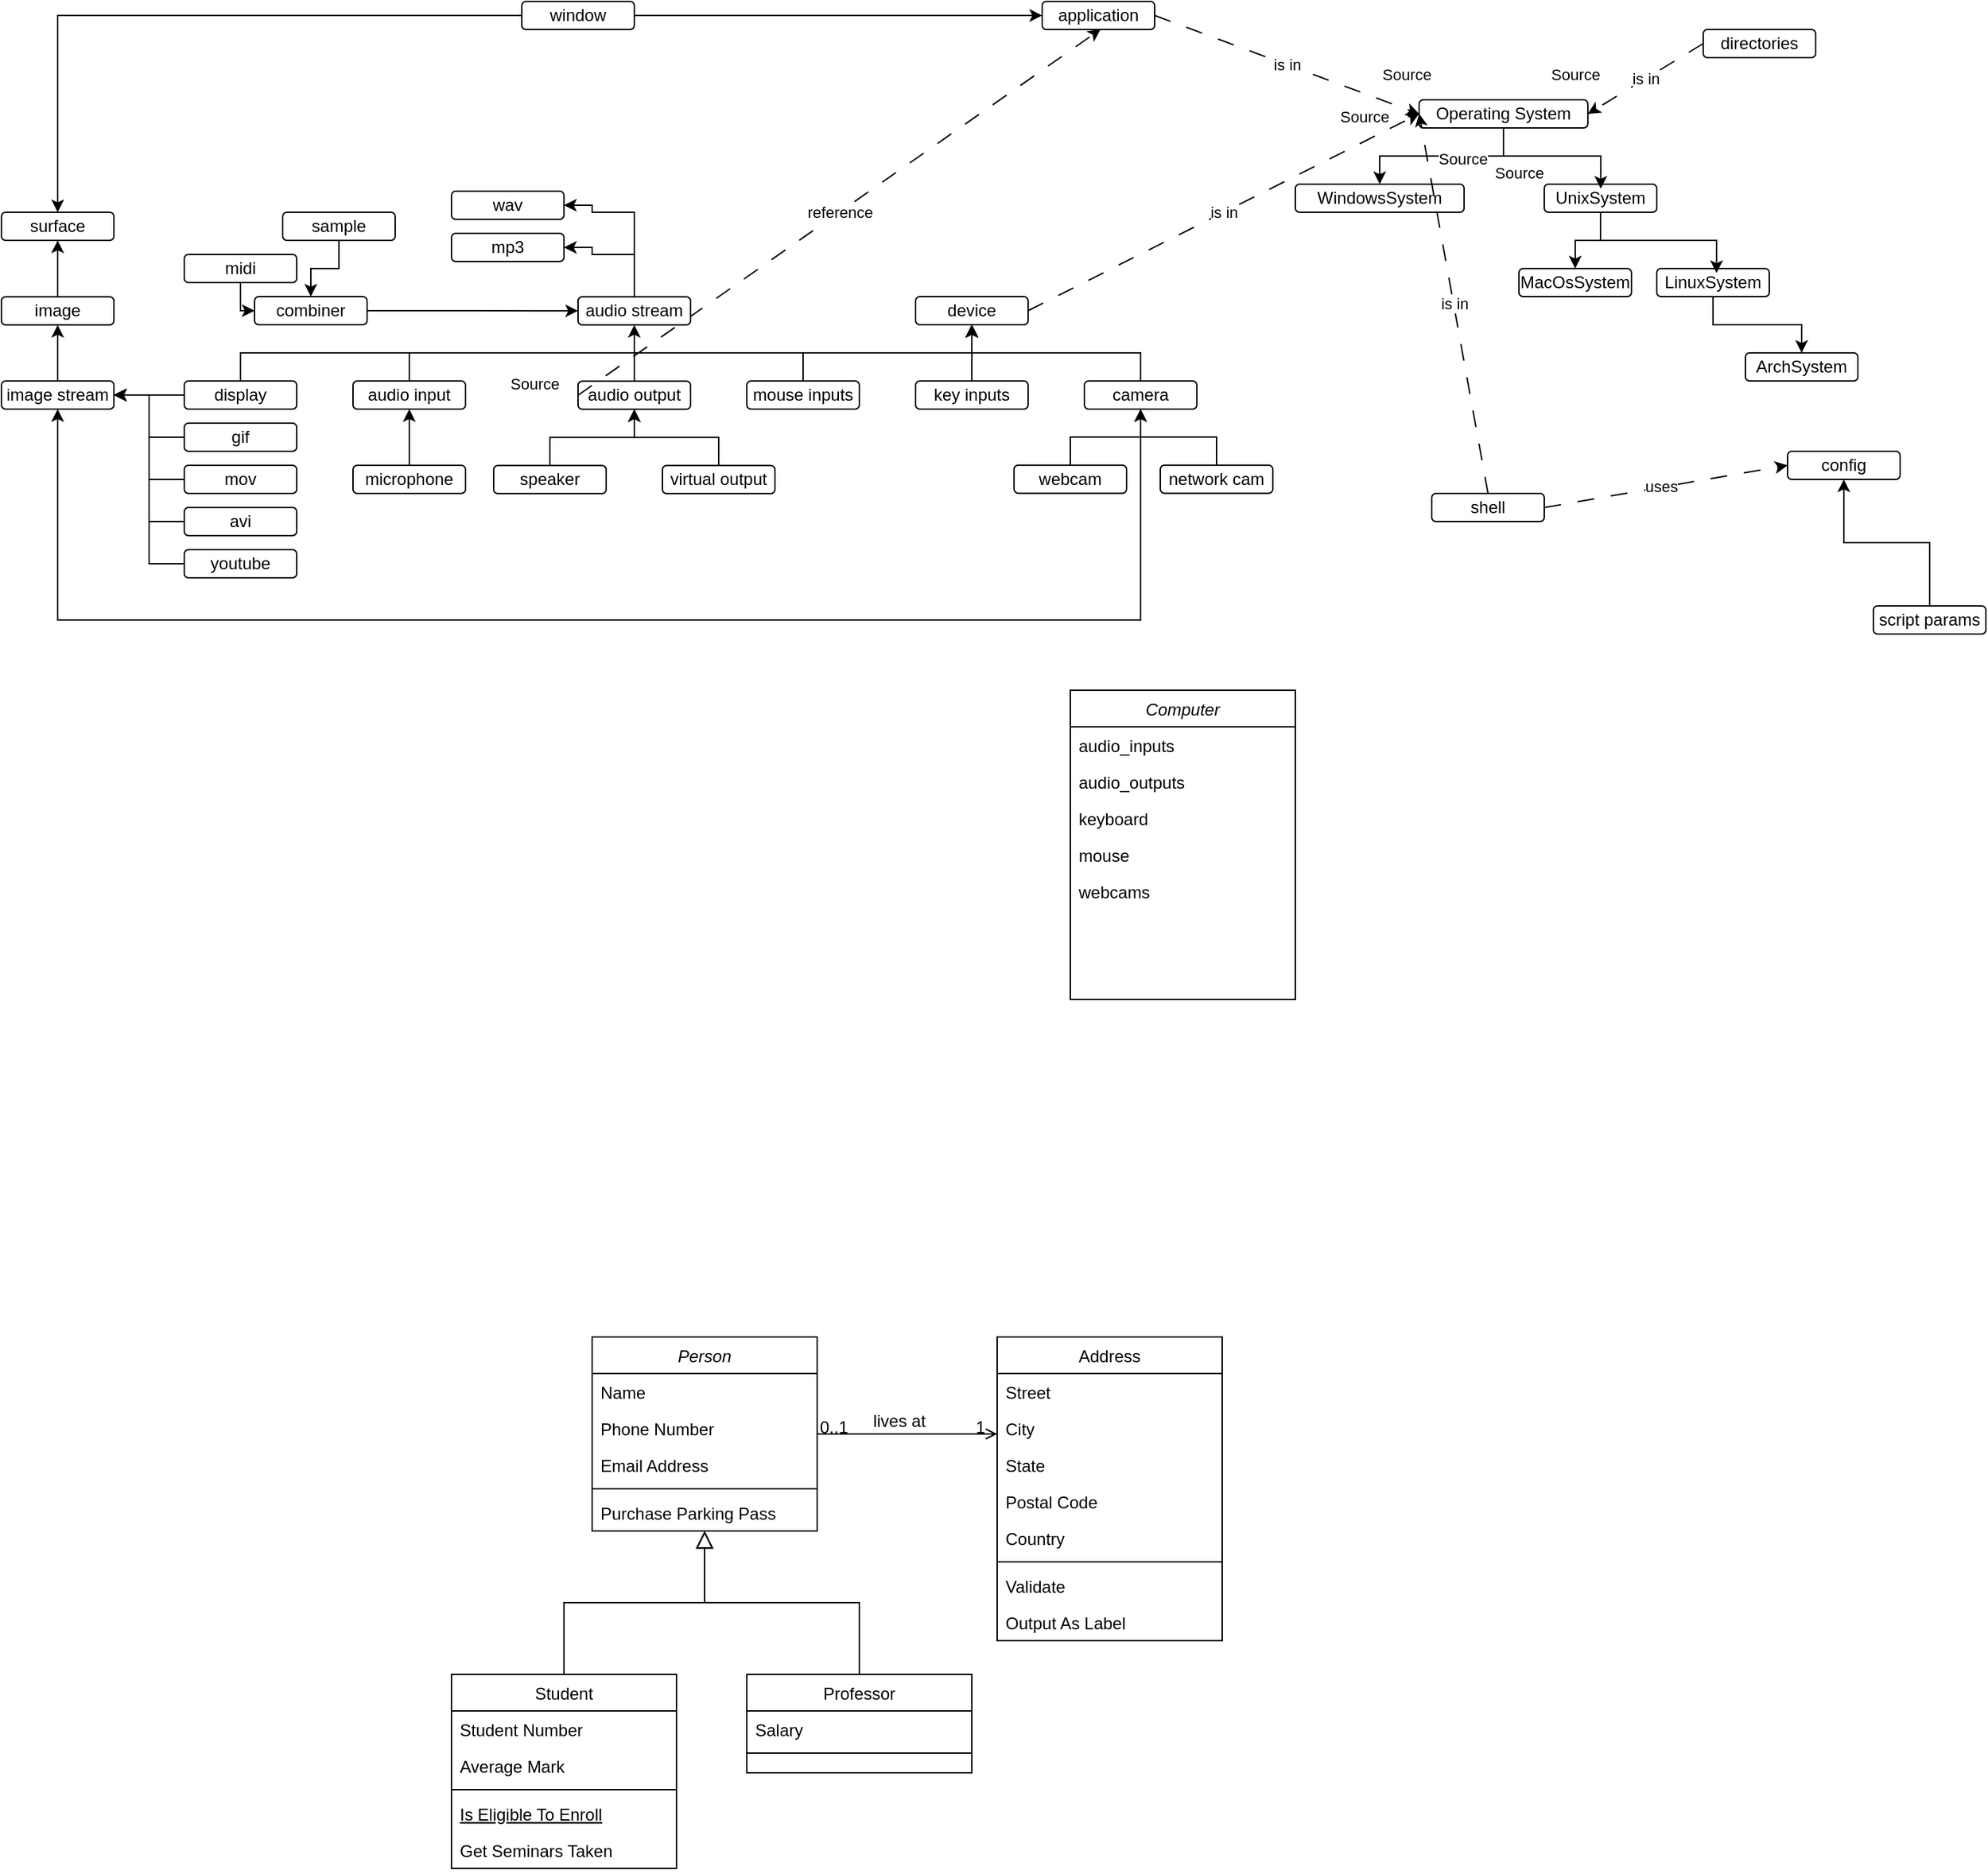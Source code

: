 <mxfile version="24.7.5">
  <diagram id="C5RBs43oDa-KdzZeNtuy" name="Page-1">
    <mxGraphModel dx="2257" dy="858" grid="1" gridSize="10" guides="1" tooltips="1" connect="1" arrows="1" fold="1" page="1" pageScale="1" pageWidth="827" pageHeight="1169" math="0" shadow="0">
      <root>
        <mxCell id="WIyWlLk6GJQsqaUBKTNV-0" />
        <mxCell id="WIyWlLk6GJQsqaUBKTNV-1" parent="WIyWlLk6GJQsqaUBKTNV-0" />
        <mxCell id="zkfFHV4jXpPFQw0GAbJ--0" value="Person" style="swimlane;fontStyle=2;align=center;verticalAlign=top;childLayout=stackLayout;horizontal=1;startSize=26;horizontalStack=0;resizeParent=1;resizeLast=0;collapsible=1;marginBottom=0;rounded=0;shadow=0;strokeWidth=1;" parent="WIyWlLk6GJQsqaUBKTNV-1" vertex="1">
          <mxGeometry x="250" y="980" width="160" height="138" as="geometry">
            <mxRectangle x="230" y="140" width="160" height="26" as="alternateBounds" />
          </mxGeometry>
        </mxCell>
        <mxCell id="zkfFHV4jXpPFQw0GAbJ--1" value="Name" style="text;align=left;verticalAlign=top;spacingLeft=4;spacingRight=4;overflow=hidden;rotatable=0;points=[[0,0.5],[1,0.5]];portConstraint=eastwest;" parent="zkfFHV4jXpPFQw0GAbJ--0" vertex="1">
          <mxGeometry y="26" width="160" height="26" as="geometry" />
        </mxCell>
        <mxCell id="zkfFHV4jXpPFQw0GAbJ--2" value="Phone Number" style="text;align=left;verticalAlign=top;spacingLeft=4;spacingRight=4;overflow=hidden;rotatable=0;points=[[0,0.5],[1,0.5]];portConstraint=eastwest;rounded=0;shadow=0;html=0;" parent="zkfFHV4jXpPFQw0GAbJ--0" vertex="1">
          <mxGeometry y="52" width="160" height="26" as="geometry" />
        </mxCell>
        <mxCell id="zkfFHV4jXpPFQw0GAbJ--3" value="Email Address" style="text;align=left;verticalAlign=top;spacingLeft=4;spacingRight=4;overflow=hidden;rotatable=0;points=[[0,0.5],[1,0.5]];portConstraint=eastwest;rounded=0;shadow=0;html=0;" parent="zkfFHV4jXpPFQw0GAbJ--0" vertex="1">
          <mxGeometry y="78" width="160" height="26" as="geometry" />
        </mxCell>
        <mxCell id="zkfFHV4jXpPFQw0GAbJ--4" value="" style="line;html=1;strokeWidth=1;align=left;verticalAlign=middle;spacingTop=-1;spacingLeft=3;spacingRight=3;rotatable=0;labelPosition=right;points=[];portConstraint=eastwest;" parent="zkfFHV4jXpPFQw0GAbJ--0" vertex="1">
          <mxGeometry y="104" width="160" height="8" as="geometry" />
        </mxCell>
        <mxCell id="zkfFHV4jXpPFQw0GAbJ--5" value="Purchase Parking Pass" style="text;align=left;verticalAlign=top;spacingLeft=4;spacingRight=4;overflow=hidden;rotatable=0;points=[[0,0.5],[1,0.5]];portConstraint=eastwest;" parent="zkfFHV4jXpPFQw0GAbJ--0" vertex="1">
          <mxGeometry y="112" width="160" height="26" as="geometry" />
        </mxCell>
        <mxCell id="zkfFHV4jXpPFQw0GAbJ--6" value="Student" style="swimlane;fontStyle=0;align=center;verticalAlign=top;childLayout=stackLayout;horizontal=1;startSize=26;horizontalStack=0;resizeParent=1;resizeLast=0;collapsible=1;marginBottom=0;rounded=0;shadow=0;strokeWidth=1;" parent="WIyWlLk6GJQsqaUBKTNV-1" vertex="1">
          <mxGeometry x="150" y="1220" width="160" height="138" as="geometry">
            <mxRectangle x="130" y="380" width="160" height="26" as="alternateBounds" />
          </mxGeometry>
        </mxCell>
        <mxCell id="zkfFHV4jXpPFQw0GAbJ--7" value="Student Number" style="text;align=left;verticalAlign=top;spacingLeft=4;spacingRight=4;overflow=hidden;rotatable=0;points=[[0,0.5],[1,0.5]];portConstraint=eastwest;" parent="zkfFHV4jXpPFQw0GAbJ--6" vertex="1">
          <mxGeometry y="26" width="160" height="26" as="geometry" />
        </mxCell>
        <mxCell id="zkfFHV4jXpPFQw0GAbJ--8" value="Average Mark" style="text;align=left;verticalAlign=top;spacingLeft=4;spacingRight=4;overflow=hidden;rotatable=0;points=[[0,0.5],[1,0.5]];portConstraint=eastwest;rounded=0;shadow=0;html=0;" parent="zkfFHV4jXpPFQw0GAbJ--6" vertex="1">
          <mxGeometry y="52" width="160" height="26" as="geometry" />
        </mxCell>
        <mxCell id="zkfFHV4jXpPFQw0GAbJ--9" value="" style="line;html=1;strokeWidth=1;align=left;verticalAlign=middle;spacingTop=-1;spacingLeft=3;spacingRight=3;rotatable=0;labelPosition=right;points=[];portConstraint=eastwest;" parent="zkfFHV4jXpPFQw0GAbJ--6" vertex="1">
          <mxGeometry y="78" width="160" height="8" as="geometry" />
        </mxCell>
        <mxCell id="zkfFHV4jXpPFQw0GAbJ--10" value="Is Eligible To Enroll" style="text;align=left;verticalAlign=top;spacingLeft=4;spacingRight=4;overflow=hidden;rotatable=0;points=[[0,0.5],[1,0.5]];portConstraint=eastwest;fontStyle=4" parent="zkfFHV4jXpPFQw0GAbJ--6" vertex="1">
          <mxGeometry y="86" width="160" height="26" as="geometry" />
        </mxCell>
        <mxCell id="zkfFHV4jXpPFQw0GAbJ--11" value="Get Seminars Taken" style="text;align=left;verticalAlign=top;spacingLeft=4;spacingRight=4;overflow=hidden;rotatable=0;points=[[0,0.5],[1,0.5]];portConstraint=eastwest;" parent="zkfFHV4jXpPFQw0GAbJ--6" vertex="1">
          <mxGeometry y="112" width="160" height="26" as="geometry" />
        </mxCell>
        <mxCell id="zkfFHV4jXpPFQw0GAbJ--12" value="" style="endArrow=block;endSize=10;endFill=0;shadow=0;strokeWidth=1;rounded=0;curved=0;edgeStyle=elbowEdgeStyle;elbow=vertical;" parent="WIyWlLk6GJQsqaUBKTNV-1" source="zkfFHV4jXpPFQw0GAbJ--6" target="zkfFHV4jXpPFQw0GAbJ--0" edge="1">
          <mxGeometry width="160" relative="1" as="geometry">
            <mxPoint x="230" y="1063" as="sourcePoint" />
            <mxPoint x="230" y="1063" as="targetPoint" />
          </mxGeometry>
        </mxCell>
        <mxCell id="zkfFHV4jXpPFQw0GAbJ--13" value="Professor" style="swimlane;fontStyle=0;align=center;verticalAlign=top;childLayout=stackLayout;horizontal=1;startSize=26;horizontalStack=0;resizeParent=1;resizeLast=0;collapsible=1;marginBottom=0;rounded=0;shadow=0;strokeWidth=1;" parent="WIyWlLk6GJQsqaUBKTNV-1" vertex="1">
          <mxGeometry x="360" y="1220" width="160" height="70" as="geometry">
            <mxRectangle x="340" y="380" width="170" height="26" as="alternateBounds" />
          </mxGeometry>
        </mxCell>
        <mxCell id="zkfFHV4jXpPFQw0GAbJ--14" value="Salary" style="text;align=left;verticalAlign=top;spacingLeft=4;spacingRight=4;overflow=hidden;rotatable=0;points=[[0,0.5],[1,0.5]];portConstraint=eastwest;" parent="zkfFHV4jXpPFQw0GAbJ--13" vertex="1">
          <mxGeometry y="26" width="160" height="26" as="geometry" />
        </mxCell>
        <mxCell id="zkfFHV4jXpPFQw0GAbJ--15" value="" style="line;html=1;strokeWidth=1;align=left;verticalAlign=middle;spacingTop=-1;spacingLeft=3;spacingRight=3;rotatable=0;labelPosition=right;points=[];portConstraint=eastwest;" parent="zkfFHV4jXpPFQw0GAbJ--13" vertex="1">
          <mxGeometry y="52" width="160" height="8" as="geometry" />
        </mxCell>
        <mxCell id="zkfFHV4jXpPFQw0GAbJ--16" value="" style="endArrow=block;endSize=10;endFill=0;shadow=0;strokeWidth=1;rounded=0;curved=0;edgeStyle=elbowEdgeStyle;elbow=vertical;" parent="WIyWlLk6GJQsqaUBKTNV-1" source="zkfFHV4jXpPFQw0GAbJ--13" target="zkfFHV4jXpPFQw0GAbJ--0" edge="1">
          <mxGeometry width="160" relative="1" as="geometry">
            <mxPoint x="240" y="1233" as="sourcePoint" />
            <mxPoint x="340" y="1131" as="targetPoint" />
          </mxGeometry>
        </mxCell>
        <mxCell id="zkfFHV4jXpPFQw0GAbJ--17" value="Address" style="swimlane;fontStyle=0;align=center;verticalAlign=top;childLayout=stackLayout;horizontal=1;startSize=26;horizontalStack=0;resizeParent=1;resizeLast=0;collapsible=1;marginBottom=0;rounded=0;shadow=0;strokeWidth=1;" parent="WIyWlLk6GJQsqaUBKTNV-1" vertex="1">
          <mxGeometry x="538" y="980" width="160" height="216" as="geometry">
            <mxRectangle x="548" y="720" width="160" height="26" as="alternateBounds" />
          </mxGeometry>
        </mxCell>
        <mxCell id="zkfFHV4jXpPFQw0GAbJ--18" value="Street" style="text;align=left;verticalAlign=top;spacingLeft=4;spacingRight=4;overflow=hidden;rotatable=0;points=[[0,0.5],[1,0.5]];portConstraint=eastwest;" parent="zkfFHV4jXpPFQw0GAbJ--17" vertex="1">
          <mxGeometry y="26" width="160" height="26" as="geometry" />
        </mxCell>
        <mxCell id="zkfFHV4jXpPFQw0GAbJ--19" value="City" style="text;align=left;verticalAlign=top;spacingLeft=4;spacingRight=4;overflow=hidden;rotatable=0;points=[[0,0.5],[1,0.5]];portConstraint=eastwest;rounded=0;shadow=0;html=0;" parent="zkfFHV4jXpPFQw0GAbJ--17" vertex="1">
          <mxGeometry y="52" width="160" height="26" as="geometry" />
        </mxCell>
        <mxCell id="zkfFHV4jXpPFQw0GAbJ--20" value="State" style="text;align=left;verticalAlign=top;spacingLeft=4;spacingRight=4;overflow=hidden;rotatable=0;points=[[0,0.5],[1,0.5]];portConstraint=eastwest;rounded=0;shadow=0;html=0;" parent="zkfFHV4jXpPFQw0GAbJ--17" vertex="1">
          <mxGeometry y="78" width="160" height="26" as="geometry" />
        </mxCell>
        <mxCell id="zkfFHV4jXpPFQw0GAbJ--21" value="Postal Code" style="text;align=left;verticalAlign=top;spacingLeft=4;spacingRight=4;overflow=hidden;rotatable=0;points=[[0,0.5],[1,0.5]];portConstraint=eastwest;rounded=0;shadow=0;html=0;" parent="zkfFHV4jXpPFQw0GAbJ--17" vertex="1">
          <mxGeometry y="104" width="160" height="26" as="geometry" />
        </mxCell>
        <mxCell id="zkfFHV4jXpPFQw0GAbJ--22" value="Country" style="text;align=left;verticalAlign=top;spacingLeft=4;spacingRight=4;overflow=hidden;rotatable=0;points=[[0,0.5],[1,0.5]];portConstraint=eastwest;rounded=0;shadow=0;html=0;" parent="zkfFHV4jXpPFQw0GAbJ--17" vertex="1">
          <mxGeometry y="130" width="160" height="26" as="geometry" />
        </mxCell>
        <mxCell id="zkfFHV4jXpPFQw0GAbJ--23" value="" style="line;html=1;strokeWidth=1;align=left;verticalAlign=middle;spacingTop=-1;spacingLeft=3;spacingRight=3;rotatable=0;labelPosition=right;points=[];portConstraint=eastwest;" parent="zkfFHV4jXpPFQw0GAbJ--17" vertex="1">
          <mxGeometry y="156" width="160" height="8" as="geometry" />
        </mxCell>
        <mxCell id="zkfFHV4jXpPFQw0GAbJ--24" value="Validate" style="text;align=left;verticalAlign=top;spacingLeft=4;spacingRight=4;overflow=hidden;rotatable=0;points=[[0,0.5],[1,0.5]];portConstraint=eastwest;" parent="zkfFHV4jXpPFQw0GAbJ--17" vertex="1">
          <mxGeometry y="164" width="160" height="26" as="geometry" />
        </mxCell>
        <mxCell id="zkfFHV4jXpPFQw0GAbJ--25" value="Output As Label" style="text;align=left;verticalAlign=top;spacingLeft=4;spacingRight=4;overflow=hidden;rotatable=0;points=[[0,0.5],[1,0.5]];portConstraint=eastwest;" parent="zkfFHV4jXpPFQw0GAbJ--17" vertex="1">
          <mxGeometry y="190" width="160" height="26" as="geometry" />
        </mxCell>
        <mxCell id="zkfFHV4jXpPFQw0GAbJ--26" value="" style="endArrow=open;shadow=0;strokeWidth=1;rounded=0;curved=0;endFill=1;edgeStyle=elbowEdgeStyle;elbow=vertical;" parent="WIyWlLk6GJQsqaUBKTNV-1" source="zkfFHV4jXpPFQw0GAbJ--0" target="zkfFHV4jXpPFQw0GAbJ--17" edge="1">
          <mxGeometry x="0.5" y="41" relative="1" as="geometry">
            <mxPoint x="410" y="1052" as="sourcePoint" />
            <mxPoint x="570" y="1052" as="targetPoint" />
            <mxPoint x="-40" y="32" as="offset" />
          </mxGeometry>
        </mxCell>
        <mxCell id="zkfFHV4jXpPFQw0GAbJ--27" value="0..1" style="resizable=0;align=left;verticalAlign=bottom;labelBackgroundColor=none;fontSize=12;" parent="zkfFHV4jXpPFQw0GAbJ--26" connectable="0" vertex="1">
          <mxGeometry x="-1" relative="1" as="geometry">
            <mxPoint y="4" as="offset" />
          </mxGeometry>
        </mxCell>
        <mxCell id="zkfFHV4jXpPFQw0GAbJ--28" value="1" style="resizable=0;align=right;verticalAlign=bottom;labelBackgroundColor=none;fontSize=12;" parent="zkfFHV4jXpPFQw0GAbJ--26" connectable="0" vertex="1">
          <mxGeometry x="1" relative="1" as="geometry">
            <mxPoint x="-7" y="4" as="offset" />
          </mxGeometry>
        </mxCell>
        <mxCell id="zkfFHV4jXpPFQw0GAbJ--29" value="lives at" style="text;html=1;resizable=0;points=[];;align=center;verticalAlign=middle;labelBackgroundColor=none;rounded=0;shadow=0;strokeWidth=1;fontSize=12;" parent="zkfFHV4jXpPFQw0GAbJ--26" vertex="1" connectable="0">
          <mxGeometry x="0.5" y="49" relative="1" as="geometry">
            <mxPoint x="-38" y="40" as="offset" />
          </mxGeometry>
        </mxCell>
        <mxCell id="J7-6-P1t5Yn0yUdzBvrV-94" style="edgeStyle=orthogonalEdgeStyle;rounded=0;orthogonalLoop=1;jettySize=auto;html=1;entryX=0.5;entryY=1;entryDx=0;entryDy=0;" edge="1" parent="WIyWlLk6GJQsqaUBKTNV-1" source="J7-6-P1t5Yn0yUdzBvrV-7" target="J7-6-P1t5Yn0yUdzBvrV-20">
          <mxGeometry relative="1" as="geometry">
            <Array as="points">
              <mxPoint y="280" />
              <mxPoint x="520" y="280" />
            </Array>
          </mxGeometry>
        </mxCell>
        <mxCell id="J7-6-P1t5Yn0yUdzBvrV-96" style="edgeStyle=orthogonalEdgeStyle;rounded=0;orthogonalLoop=1;jettySize=auto;html=1;entryX=1;entryY=0.5;entryDx=0;entryDy=0;" edge="1" parent="WIyWlLk6GJQsqaUBKTNV-1" source="J7-6-P1t5Yn0yUdzBvrV-7" target="J7-6-P1t5Yn0yUdzBvrV-23">
          <mxGeometry relative="1" as="geometry" />
        </mxCell>
        <mxCell id="J7-6-P1t5Yn0yUdzBvrV-7" value="display" style="rounded=1;whiteSpace=wrap;html=1;" vertex="1" parent="WIyWlLk6GJQsqaUBKTNV-1">
          <mxGeometry x="-40" y="300" width="80" height="20" as="geometry" />
        </mxCell>
        <mxCell id="J7-6-P1t5Yn0yUdzBvrV-8" value="microphone" style="rounded=1;whiteSpace=wrap;html=1;" vertex="1" parent="WIyWlLk6GJQsqaUBKTNV-1">
          <mxGeometry x="80" y="360" width="80" height="20" as="geometry" />
        </mxCell>
        <mxCell id="J7-6-P1t5Yn0yUdzBvrV-107" style="edgeStyle=orthogonalEdgeStyle;rounded=0;orthogonalLoop=1;jettySize=auto;html=1;entryX=0.5;entryY=1;entryDx=0;entryDy=0;" edge="1" parent="WIyWlLk6GJQsqaUBKTNV-1" source="J7-6-P1t5Yn0yUdzBvrV-9" target="J7-6-P1t5Yn0yUdzBvrV-106">
          <mxGeometry relative="1" as="geometry" />
        </mxCell>
        <mxCell id="J7-6-P1t5Yn0yUdzBvrV-109" style="edgeStyle=orthogonalEdgeStyle;rounded=0;orthogonalLoop=1;jettySize=auto;html=1;entryX=0.5;entryY=1;entryDx=0;entryDy=0;" edge="1" parent="WIyWlLk6GJQsqaUBKTNV-1" source="J7-6-P1t5Yn0yUdzBvrV-9" target="J7-6-P1t5Yn0yUdzBvrV-20">
          <mxGeometry relative="1" as="geometry">
            <Array as="points">
              <mxPoint x="280" y="280" />
              <mxPoint x="520" y="280" />
            </Array>
          </mxGeometry>
        </mxCell>
        <mxCell id="J7-6-P1t5Yn0yUdzBvrV-9" value="audio output" style="rounded=1;whiteSpace=wrap;html=1;" vertex="1" parent="WIyWlLk6GJQsqaUBKTNV-1">
          <mxGeometry x="240" y="300.11" width="80" height="20" as="geometry" />
        </mxCell>
        <mxCell id="J7-6-P1t5Yn0yUdzBvrV-16" style="edgeStyle=orthogonalEdgeStyle;rounded=0;orthogonalLoop=1;jettySize=auto;html=1;entryX=0.5;entryY=1;entryDx=0;entryDy=0;" edge="1" parent="WIyWlLk6GJQsqaUBKTNV-1" source="J7-6-P1t5Yn0yUdzBvrV-11" target="J7-6-P1t5Yn0yUdzBvrV-9">
          <mxGeometry relative="1" as="geometry" />
        </mxCell>
        <mxCell id="J7-6-P1t5Yn0yUdzBvrV-11" value="speaker" style="rounded=1;whiteSpace=wrap;html=1;" vertex="1" parent="WIyWlLk6GJQsqaUBKTNV-1">
          <mxGeometry x="180" y="360.11" width="80" height="20" as="geometry" />
        </mxCell>
        <mxCell id="J7-6-P1t5Yn0yUdzBvrV-15" style="edgeStyle=orthogonalEdgeStyle;rounded=0;orthogonalLoop=1;jettySize=auto;html=1;entryX=0.5;entryY=1;entryDx=0;entryDy=0;" edge="1" parent="WIyWlLk6GJQsqaUBKTNV-1" source="J7-6-P1t5Yn0yUdzBvrV-12" target="J7-6-P1t5Yn0yUdzBvrV-9">
          <mxGeometry relative="1" as="geometry" />
        </mxCell>
        <mxCell id="J7-6-P1t5Yn0yUdzBvrV-12" value="virtual output" style="rounded=1;whiteSpace=wrap;html=1;" vertex="1" parent="WIyWlLk6GJQsqaUBKTNV-1">
          <mxGeometry x="300" y="360.11" width="80" height="20" as="geometry" />
        </mxCell>
        <mxCell id="J7-6-P1t5Yn0yUdzBvrV-49" style="edgeStyle=orthogonalEdgeStyle;rounded=0;orthogonalLoop=1;jettySize=auto;html=1;entryX=0.5;entryY=1;entryDx=0;entryDy=0;" edge="1" parent="WIyWlLk6GJQsqaUBKTNV-1" source="J7-6-P1t5Yn0yUdzBvrV-17" target="J7-6-P1t5Yn0yUdzBvrV-20">
          <mxGeometry relative="1" as="geometry">
            <Array as="points">
              <mxPoint x="120" y="280" />
              <mxPoint x="520" y="280" />
            </Array>
          </mxGeometry>
        </mxCell>
        <mxCell id="J7-6-P1t5Yn0yUdzBvrV-17" value="audio input" style="rounded=1;whiteSpace=wrap;html=1;" vertex="1" parent="WIyWlLk6GJQsqaUBKTNV-1">
          <mxGeometry x="80" y="300" width="80" height="20" as="geometry" />
        </mxCell>
        <mxCell id="J7-6-P1t5Yn0yUdzBvrV-18" style="edgeStyle=orthogonalEdgeStyle;rounded=0;orthogonalLoop=1;jettySize=auto;html=1;entryX=0.5;entryY=1;entryDx=0;entryDy=0;" edge="1" parent="WIyWlLk6GJQsqaUBKTNV-1" source="J7-6-P1t5Yn0yUdzBvrV-8" target="J7-6-P1t5Yn0yUdzBvrV-17">
          <mxGeometry relative="1" as="geometry" />
        </mxCell>
        <mxCell id="J7-6-P1t5Yn0yUdzBvrV-20" value="device" style="rounded=1;whiteSpace=wrap;html=1;" vertex="1" parent="WIyWlLk6GJQsqaUBKTNV-1">
          <mxGeometry x="480" y="240" width="80" height="20" as="geometry" />
        </mxCell>
        <mxCell id="J7-6-P1t5Yn0yUdzBvrV-27" style="edgeStyle=orthogonalEdgeStyle;rounded=0;orthogonalLoop=1;jettySize=auto;html=1;entryX=0.5;entryY=1;entryDx=0;entryDy=0;exitX=0.5;exitY=0;exitDx=0;exitDy=0;" edge="1" parent="WIyWlLk6GJQsqaUBKTNV-1" source="J7-6-P1t5Yn0yUdzBvrV-143" target="J7-6-P1t5Yn0yUdzBvrV-20">
          <mxGeometry relative="1" as="geometry">
            <Array as="points">
              <mxPoint x="640" y="280" />
              <mxPoint x="520" y="280" />
            </Array>
          </mxGeometry>
        </mxCell>
        <mxCell id="J7-6-P1t5Yn0yUdzBvrV-147" style="edgeStyle=orthogonalEdgeStyle;rounded=0;orthogonalLoop=1;jettySize=auto;html=1;entryX=0.5;entryY=1;entryDx=0;entryDy=0;" edge="1" parent="WIyWlLk6GJQsqaUBKTNV-1" source="J7-6-P1t5Yn0yUdzBvrV-21" target="J7-6-P1t5Yn0yUdzBvrV-143">
          <mxGeometry relative="1" as="geometry" />
        </mxCell>
        <mxCell id="J7-6-P1t5Yn0yUdzBvrV-21" value="webcam" style="rounded=1;whiteSpace=wrap;html=1;" vertex="1" parent="WIyWlLk6GJQsqaUBKTNV-1">
          <mxGeometry x="550" y="359.89" width="80" height="20" as="geometry" />
        </mxCell>
        <mxCell id="J7-6-P1t5Yn0yUdzBvrV-97" style="edgeStyle=orthogonalEdgeStyle;rounded=0;orthogonalLoop=1;jettySize=auto;html=1;entryX=0.5;entryY=1;entryDx=0;entryDy=0;" edge="1" parent="WIyWlLk6GJQsqaUBKTNV-1" source="J7-6-P1t5Yn0yUdzBvrV-23" target="J7-6-P1t5Yn0yUdzBvrV-24">
          <mxGeometry relative="1" as="geometry" />
        </mxCell>
        <mxCell id="J7-6-P1t5Yn0yUdzBvrV-23" value="image stream" style="rounded=1;whiteSpace=wrap;html=1;" vertex="1" parent="WIyWlLk6GJQsqaUBKTNV-1">
          <mxGeometry x="-170" y="300" width="80" height="20" as="geometry" />
        </mxCell>
        <mxCell id="J7-6-P1t5Yn0yUdzBvrV-67" style="edgeStyle=orthogonalEdgeStyle;rounded=0;orthogonalLoop=1;jettySize=auto;html=1;entryX=0.5;entryY=1;entryDx=0;entryDy=0;" edge="1" parent="WIyWlLk6GJQsqaUBKTNV-1" source="J7-6-P1t5Yn0yUdzBvrV-24" target="J7-6-P1t5Yn0yUdzBvrV-50">
          <mxGeometry relative="1" as="geometry">
            <Array as="points">
              <mxPoint x="-130" y="210.11" />
              <mxPoint x="-130" y="210.11" />
            </Array>
          </mxGeometry>
        </mxCell>
        <mxCell id="J7-6-P1t5Yn0yUdzBvrV-24" value="image" style="rounded=1;whiteSpace=wrap;html=1;" vertex="1" parent="WIyWlLk6GJQsqaUBKTNV-1">
          <mxGeometry x="-170" y="240.11" width="80" height="20" as="geometry" />
        </mxCell>
        <mxCell id="J7-6-P1t5Yn0yUdzBvrV-98" style="edgeStyle=orthogonalEdgeStyle;rounded=0;orthogonalLoop=1;jettySize=auto;html=1;entryX=1;entryY=0.5;entryDx=0;entryDy=0;" edge="1" parent="WIyWlLk6GJQsqaUBKTNV-1" source="J7-6-P1t5Yn0yUdzBvrV-25" target="J7-6-P1t5Yn0yUdzBvrV-23">
          <mxGeometry relative="1" as="geometry" />
        </mxCell>
        <mxCell id="J7-6-P1t5Yn0yUdzBvrV-25" value="gif" style="rounded=1;whiteSpace=wrap;html=1;" vertex="1" parent="WIyWlLk6GJQsqaUBKTNV-1">
          <mxGeometry x="-40" y="330" width="80" height="20" as="geometry" />
        </mxCell>
        <mxCell id="J7-6-P1t5Yn0yUdzBvrV-101" style="edgeStyle=orthogonalEdgeStyle;rounded=0;orthogonalLoop=1;jettySize=auto;html=1;entryX=1;entryY=0.5;entryDx=0;entryDy=0;" edge="1" parent="WIyWlLk6GJQsqaUBKTNV-1" source="J7-6-P1t5Yn0yUdzBvrV-26" target="J7-6-P1t5Yn0yUdzBvrV-23">
          <mxGeometry relative="1" as="geometry" />
        </mxCell>
        <mxCell id="J7-6-P1t5Yn0yUdzBvrV-26" value="youtube" style="rounded=1;whiteSpace=wrap;html=1;" vertex="1" parent="WIyWlLk6GJQsqaUBKTNV-1">
          <mxGeometry x="-40" y="420" width="80" height="20" as="geometry" />
        </mxCell>
        <mxCell id="J7-6-P1t5Yn0yUdzBvrV-30" style="edgeStyle=orthogonalEdgeStyle;rounded=0;orthogonalLoop=1;jettySize=auto;html=1;entryX=0.5;entryY=1;entryDx=0;entryDy=0;" edge="1" parent="WIyWlLk6GJQsqaUBKTNV-1" source="J7-6-P1t5Yn0yUdzBvrV-28" target="J7-6-P1t5Yn0yUdzBvrV-20">
          <mxGeometry relative="1" as="geometry" />
        </mxCell>
        <mxCell id="J7-6-P1t5Yn0yUdzBvrV-28" value="key inputs" style="rounded=1;whiteSpace=wrap;html=1;" vertex="1" parent="WIyWlLk6GJQsqaUBKTNV-1">
          <mxGeometry x="480" y="300" width="80" height="20" as="geometry" />
        </mxCell>
        <mxCell id="J7-6-P1t5Yn0yUdzBvrV-32" style="edgeStyle=orthogonalEdgeStyle;rounded=0;orthogonalLoop=1;jettySize=auto;html=1;entryX=0.5;entryY=1;entryDx=0;entryDy=0;" edge="1" parent="WIyWlLk6GJQsqaUBKTNV-1" source="J7-6-P1t5Yn0yUdzBvrV-29" target="J7-6-P1t5Yn0yUdzBvrV-20">
          <mxGeometry relative="1" as="geometry">
            <Array as="points">
              <mxPoint x="400" y="280" />
              <mxPoint x="520" y="280" />
            </Array>
          </mxGeometry>
        </mxCell>
        <mxCell id="J7-6-P1t5Yn0yUdzBvrV-29" value="mouse inputs" style="rounded=1;whiteSpace=wrap;html=1;" vertex="1" parent="WIyWlLk6GJQsqaUBKTNV-1">
          <mxGeometry x="360" y="300" width="80" height="20" as="geometry" />
        </mxCell>
        <mxCell id="J7-6-P1t5Yn0yUdzBvrV-47" style="edgeStyle=orthogonalEdgeStyle;rounded=0;orthogonalLoop=1;jettySize=auto;html=1;" edge="1" parent="WIyWlLk6GJQsqaUBKTNV-1" source="J7-6-P1t5Yn0yUdzBvrV-36" target="J7-6-P1t5Yn0yUdzBvrV-41">
          <mxGeometry relative="1" as="geometry" />
        </mxCell>
        <mxCell id="J7-6-P1t5Yn0yUdzBvrV-36" value="Operating System" style="rounded=1;whiteSpace=wrap;html=1;" vertex="1" parent="WIyWlLk6GJQsqaUBKTNV-1">
          <mxGeometry x="838" y="100" width="120" height="20" as="geometry" />
        </mxCell>
        <mxCell id="J7-6-P1t5Yn0yUdzBvrV-46" style="edgeStyle=orthogonalEdgeStyle;rounded=0;orthogonalLoop=1;jettySize=auto;html=1;entryX=0.5;entryY=0;entryDx=0;entryDy=0;" edge="1" parent="WIyWlLk6GJQsqaUBKTNV-1" source="J7-6-P1t5Yn0yUdzBvrV-37" target="J7-6-P1t5Yn0yUdzBvrV-40">
          <mxGeometry relative="1" as="geometry" />
        </mxCell>
        <mxCell id="J7-6-P1t5Yn0yUdzBvrV-37" value="LinuxSystem" style="rounded=1;whiteSpace=wrap;html=1;" vertex="1" parent="WIyWlLk6GJQsqaUBKTNV-1">
          <mxGeometry x="1007" y="220" width="80" height="20" as="geometry" />
        </mxCell>
        <mxCell id="J7-6-P1t5Yn0yUdzBvrV-39" value="MacOsSystem" style="rounded=1;whiteSpace=wrap;html=1;" vertex="1" parent="WIyWlLk6GJQsqaUBKTNV-1">
          <mxGeometry x="909" y="220" width="80" height="20" as="geometry" />
        </mxCell>
        <mxCell id="J7-6-P1t5Yn0yUdzBvrV-40" value="ArchSystem" style="rounded=1;whiteSpace=wrap;html=1;" vertex="1" parent="WIyWlLk6GJQsqaUBKTNV-1">
          <mxGeometry x="1070" y="280" width="80" height="20" as="geometry" />
        </mxCell>
        <mxCell id="J7-6-P1t5Yn0yUdzBvrV-41" value="WindowsSystem" style="rounded=1;whiteSpace=wrap;html=1;" vertex="1" parent="WIyWlLk6GJQsqaUBKTNV-1">
          <mxGeometry x="750" y="160" width="120" height="20" as="geometry" />
        </mxCell>
        <mxCell id="J7-6-P1t5Yn0yUdzBvrV-44" style="edgeStyle=orthogonalEdgeStyle;rounded=0;orthogonalLoop=1;jettySize=auto;html=1;" edge="1" parent="WIyWlLk6GJQsqaUBKTNV-1" source="J7-6-P1t5Yn0yUdzBvrV-42" target="J7-6-P1t5Yn0yUdzBvrV-39">
          <mxGeometry relative="1" as="geometry" />
        </mxCell>
        <mxCell id="J7-6-P1t5Yn0yUdzBvrV-42" value="UnixSystem" style="rounded=1;whiteSpace=wrap;html=1;" vertex="1" parent="WIyWlLk6GJQsqaUBKTNV-1">
          <mxGeometry x="927" y="160" width="80" height="20" as="geometry" />
        </mxCell>
        <mxCell id="J7-6-P1t5Yn0yUdzBvrV-43" style="edgeStyle=orthogonalEdgeStyle;rounded=0;orthogonalLoop=1;jettySize=auto;html=1;entryX=0.531;entryY=0.162;entryDx=0;entryDy=0;entryPerimeter=0;" edge="1" parent="WIyWlLk6GJQsqaUBKTNV-1" source="J7-6-P1t5Yn0yUdzBvrV-42" target="J7-6-P1t5Yn0yUdzBvrV-37">
          <mxGeometry relative="1" as="geometry" />
        </mxCell>
        <mxCell id="J7-6-P1t5Yn0yUdzBvrV-45" style="edgeStyle=orthogonalEdgeStyle;rounded=0;orthogonalLoop=1;jettySize=auto;html=1;entryX=0.502;entryY=0.162;entryDx=0;entryDy=0;entryPerimeter=0;" edge="1" parent="WIyWlLk6GJQsqaUBKTNV-1" source="J7-6-P1t5Yn0yUdzBvrV-36" target="J7-6-P1t5Yn0yUdzBvrV-42">
          <mxGeometry relative="1" as="geometry" />
        </mxCell>
        <mxCell id="J7-6-P1t5Yn0yUdzBvrV-50" value="surface" style="rounded=1;whiteSpace=wrap;html=1;" vertex="1" parent="WIyWlLk6GJQsqaUBKTNV-1">
          <mxGeometry x="-170" y="180" width="80" height="20" as="geometry" />
        </mxCell>
        <mxCell id="J7-6-P1t5Yn0yUdzBvrV-52" value="Computer" style="swimlane;fontStyle=2;align=center;verticalAlign=top;childLayout=stackLayout;horizontal=1;startSize=26;horizontalStack=0;resizeParent=1;resizeLast=0;collapsible=1;marginBottom=0;rounded=0;shadow=0;strokeWidth=1;" vertex="1" parent="WIyWlLk6GJQsqaUBKTNV-1">
          <mxGeometry x="590" y="520" width="160" height="220" as="geometry">
            <mxRectangle x="478" y="410" width="160" height="26" as="alternateBounds" />
          </mxGeometry>
        </mxCell>
        <mxCell id="J7-6-P1t5Yn0yUdzBvrV-53" value="audio_inputs" style="text;align=left;verticalAlign=top;spacingLeft=4;spacingRight=4;overflow=hidden;rotatable=0;points=[[0,0.5],[1,0.5]];portConstraint=eastwest;" vertex="1" parent="J7-6-P1t5Yn0yUdzBvrV-52">
          <mxGeometry y="26" width="160" height="26" as="geometry" />
        </mxCell>
        <mxCell id="J7-6-P1t5Yn0yUdzBvrV-54" value="audio_outputs" style="text;align=left;verticalAlign=top;spacingLeft=4;spacingRight=4;overflow=hidden;rotatable=0;points=[[0,0.5],[1,0.5]];portConstraint=eastwest;rounded=0;shadow=0;html=0;" vertex="1" parent="J7-6-P1t5Yn0yUdzBvrV-52">
          <mxGeometry y="52" width="160" height="26" as="geometry" />
        </mxCell>
        <mxCell id="J7-6-P1t5Yn0yUdzBvrV-55" value="keyboard" style="text;align=left;verticalAlign=top;spacingLeft=4;spacingRight=4;overflow=hidden;rotatable=0;points=[[0,0.5],[1,0.5]];portConstraint=eastwest;rounded=0;shadow=0;html=0;" vertex="1" parent="J7-6-P1t5Yn0yUdzBvrV-52">
          <mxGeometry y="78" width="160" height="26" as="geometry" />
        </mxCell>
        <mxCell id="J7-6-P1t5Yn0yUdzBvrV-61" value="mouse" style="text;align=left;verticalAlign=top;spacingLeft=4;spacingRight=4;overflow=hidden;rotatable=0;points=[[0,0.5],[1,0.5]];portConstraint=eastwest;rounded=0;shadow=0;html=0;" vertex="1" parent="J7-6-P1t5Yn0yUdzBvrV-52">
          <mxGeometry y="104" width="160" height="26" as="geometry" />
        </mxCell>
        <mxCell id="J7-6-P1t5Yn0yUdzBvrV-62" value="webcams" style="text;align=left;verticalAlign=top;spacingLeft=4;spacingRight=4;overflow=hidden;rotatable=0;points=[[0,0.5],[1,0.5]];portConstraint=eastwest;rounded=0;shadow=0;html=0;" vertex="1" parent="J7-6-P1t5Yn0yUdzBvrV-52">
          <mxGeometry y="130" width="160" height="26" as="geometry" />
        </mxCell>
        <mxCell id="J7-6-P1t5Yn0yUdzBvrV-72" value="" style="endArrow=classic;html=1;rounded=0;exitX=0;exitY=0.5;exitDx=0;exitDy=0;dashed=1;dashPattern=12 12;entryX=0.52;entryY=0.99;entryDx=0;entryDy=0;entryPerimeter=0;" edge="1" parent="WIyWlLk6GJQsqaUBKTNV-1" source="J7-6-P1t5Yn0yUdzBvrV-9" target="J7-6-P1t5Yn0yUdzBvrV-78">
          <mxGeometry relative="1" as="geometry">
            <mxPoint x="-190" y="510" as="sourcePoint" />
            <mxPoint x="170" y="500" as="targetPoint" />
          </mxGeometry>
        </mxCell>
        <mxCell id="J7-6-P1t5Yn0yUdzBvrV-73" value="reference" style="edgeLabel;resizable=0;html=1;;align=center;verticalAlign=middle;" connectable="0" vertex="1" parent="J7-6-P1t5Yn0yUdzBvrV-72">
          <mxGeometry relative="1" as="geometry" />
        </mxCell>
        <mxCell id="J7-6-P1t5Yn0yUdzBvrV-74" value="Source" style="edgeLabel;resizable=0;html=1;;align=left;verticalAlign=bottom;" connectable="0" vertex="1" parent="J7-6-P1t5Yn0yUdzBvrV-72">
          <mxGeometry x="-1" relative="1" as="geometry">
            <mxPoint x="-50" as="offset" />
          </mxGeometry>
        </mxCell>
        <mxCell id="J7-6-P1t5Yn0yUdzBvrV-75" value="" style="endArrow=classic;html=1;rounded=0;entryX=0;entryY=0.5;entryDx=0;entryDy=0;dashed=1;dashPattern=12 12;exitX=1;exitY=0.5;exitDx=0;exitDy=0;" edge="1" parent="WIyWlLk6GJQsqaUBKTNV-1" source="J7-6-P1t5Yn0yUdzBvrV-20" target="J7-6-P1t5Yn0yUdzBvrV-36">
          <mxGeometry relative="1" as="geometry">
            <mxPoint x="630" y="160" as="sourcePoint" />
            <mxPoint x="360" y="180" as="targetPoint" />
          </mxGeometry>
        </mxCell>
        <mxCell id="J7-6-P1t5Yn0yUdzBvrV-76" value="is in" style="edgeLabel;resizable=0;html=1;;align=center;verticalAlign=middle;" connectable="0" vertex="1" parent="J7-6-P1t5Yn0yUdzBvrV-75">
          <mxGeometry relative="1" as="geometry" />
        </mxCell>
        <mxCell id="J7-6-P1t5Yn0yUdzBvrV-77" value="Source" style="edgeLabel;resizable=0;html=1;;align=left;verticalAlign=bottom;" connectable="0" vertex="1" parent="J7-6-P1t5Yn0yUdzBvrV-75">
          <mxGeometry x="-1" relative="1" as="geometry">
            <mxPoint x="220" y="-130" as="offset" />
          </mxGeometry>
        </mxCell>
        <mxCell id="J7-6-P1t5Yn0yUdzBvrV-78" value="application" style="rounded=1;whiteSpace=wrap;html=1;" vertex="1" parent="WIyWlLk6GJQsqaUBKTNV-1">
          <mxGeometry x="570" y="30" width="80" height="20" as="geometry" />
        </mxCell>
        <mxCell id="J7-6-P1t5Yn0yUdzBvrV-99" style="edgeStyle=orthogonalEdgeStyle;rounded=0;orthogonalLoop=1;jettySize=auto;html=1;entryX=1;entryY=0.5;entryDx=0;entryDy=0;" edge="1" parent="WIyWlLk6GJQsqaUBKTNV-1" source="J7-6-P1t5Yn0yUdzBvrV-84" target="J7-6-P1t5Yn0yUdzBvrV-23">
          <mxGeometry relative="1" as="geometry" />
        </mxCell>
        <mxCell id="J7-6-P1t5Yn0yUdzBvrV-84" value="mov" style="rounded=1;whiteSpace=wrap;html=1;" vertex="1" parent="WIyWlLk6GJQsqaUBKTNV-1">
          <mxGeometry x="-40" y="360" width="80" height="20" as="geometry" />
        </mxCell>
        <mxCell id="J7-6-P1t5Yn0yUdzBvrV-100" style="edgeStyle=orthogonalEdgeStyle;rounded=0;orthogonalLoop=1;jettySize=auto;html=1;entryX=1;entryY=0.5;entryDx=0;entryDy=0;" edge="1" parent="WIyWlLk6GJQsqaUBKTNV-1" source="J7-6-P1t5Yn0yUdzBvrV-85" target="J7-6-P1t5Yn0yUdzBvrV-23">
          <mxGeometry relative="1" as="geometry" />
        </mxCell>
        <mxCell id="J7-6-P1t5Yn0yUdzBvrV-85" value="avi" style="rounded=1;whiteSpace=wrap;html=1;" vertex="1" parent="WIyWlLk6GJQsqaUBKTNV-1">
          <mxGeometry x="-40" y="390" width="80" height="20" as="geometry" />
        </mxCell>
        <mxCell id="J7-6-P1t5Yn0yUdzBvrV-120" style="edgeStyle=orthogonalEdgeStyle;rounded=0;orthogonalLoop=1;jettySize=auto;html=1;entryX=0.5;entryY=0;entryDx=0;entryDy=0;" edge="1" parent="WIyWlLk6GJQsqaUBKTNV-1" source="J7-6-P1t5Yn0yUdzBvrV-91" target="J7-6-P1t5Yn0yUdzBvrV-50">
          <mxGeometry relative="1" as="geometry" />
        </mxCell>
        <mxCell id="J7-6-P1t5Yn0yUdzBvrV-121" style="edgeStyle=orthogonalEdgeStyle;rounded=0;orthogonalLoop=1;jettySize=auto;html=1;entryX=0;entryY=0.5;entryDx=0;entryDy=0;" edge="1" parent="WIyWlLk6GJQsqaUBKTNV-1" source="J7-6-P1t5Yn0yUdzBvrV-91" target="J7-6-P1t5Yn0yUdzBvrV-78">
          <mxGeometry relative="1" as="geometry" />
        </mxCell>
        <mxCell id="J7-6-P1t5Yn0yUdzBvrV-91" value="window" style="rounded=1;whiteSpace=wrap;html=1;" vertex="1" parent="WIyWlLk6GJQsqaUBKTNV-1">
          <mxGeometry x="200" y="30" width="80" height="20" as="geometry" />
        </mxCell>
        <mxCell id="J7-6-P1t5Yn0yUdzBvrV-103" value="" style="endArrow=classic;html=1;rounded=0;entryX=0;entryY=0.5;entryDx=0;entryDy=0;dashed=1;dashPattern=12 12;exitX=1;exitY=0.5;exitDx=0;exitDy=0;" edge="1" parent="WIyWlLk6GJQsqaUBKTNV-1" source="J7-6-P1t5Yn0yUdzBvrV-78" target="J7-6-P1t5Yn0yUdzBvrV-36">
          <mxGeometry relative="1" as="geometry">
            <mxPoint x="560" y="510" as="sourcePoint" />
            <mxPoint x="838" y="370" as="targetPoint" />
          </mxGeometry>
        </mxCell>
        <mxCell id="J7-6-P1t5Yn0yUdzBvrV-104" value="is in" style="edgeLabel;resizable=0;html=1;;align=center;verticalAlign=middle;" connectable="0" vertex="1" parent="J7-6-P1t5Yn0yUdzBvrV-103">
          <mxGeometry relative="1" as="geometry" />
        </mxCell>
        <mxCell id="J7-6-P1t5Yn0yUdzBvrV-105" value="Source" style="edgeLabel;resizable=0;html=1;;align=left;verticalAlign=bottom;" connectable="0" vertex="1" parent="J7-6-P1t5Yn0yUdzBvrV-103">
          <mxGeometry x="-1" relative="1" as="geometry">
            <mxPoint x="160" y="50" as="offset" />
          </mxGeometry>
        </mxCell>
        <mxCell id="J7-6-P1t5Yn0yUdzBvrV-118" style="edgeStyle=orthogonalEdgeStyle;rounded=0;orthogonalLoop=1;jettySize=auto;html=1;entryX=1;entryY=0.5;entryDx=0;entryDy=0;" edge="1" parent="WIyWlLk6GJQsqaUBKTNV-1" source="J7-6-P1t5Yn0yUdzBvrV-106" target="J7-6-P1t5Yn0yUdzBvrV-111">
          <mxGeometry relative="1" as="geometry">
            <Array as="points">
              <mxPoint x="280" y="210" />
              <mxPoint x="250" y="210" />
              <mxPoint x="250" y="205" />
            </Array>
          </mxGeometry>
        </mxCell>
        <mxCell id="J7-6-P1t5Yn0yUdzBvrV-119" style="edgeStyle=orthogonalEdgeStyle;rounded=0;orthogonalLoop=1;jettySize=auto;html=1;entryX=1;entryY=0.5;entryDx=0;entryDy=0;" edge="1" parent="WIyWlLk6GJQsqaUBKTNV-1" source="J7-6-P1t5Yn0yUdzBvrV-106" target="J7-6-P1t5Yn0yUdzBvrV-110">
          <mxGeometry relative="1" as="geometry">
            <Array as="points">
              <mxPoint x="280" y="180" />
              <mxPoint x="250" y="180" />
              <mxPoint x="250" y="175" />
            </Array>
          </mxGeometry>
        </mxCell>
        <mxCell id="J7-6-P1t5Yn0yUdzBvrV-106" value="audio stream" style="rounded=1;whiteSpace=wrap;html=1;" vertex="1" parent="WIyWlLk6GJQsqaUBKTNV-1">
          <mxGeometry x="240" y="240.11" width="80" height="20" as="geometry" />
        </mxCell>
        <mxCell id="J7-6-P1t5Yn0yUdzBvrV-110" value="wav" style="rounded=1;whiteSpace=wrap;html=1;" vertex="1" parent="WIyWlLk6GJQsqaUBKTNV-1">
          <mxGeometry x="150" y="165" width="80" height="20" as="geometry" />
        </mxCell>
        <mxCell id="J7-6-P1t5Yn0yUdzBvrV-111" value="mp3" style="rounded=1;whiteSpace=wrap;html=1;" vertex="1" parent="WIyWlLk6GJQsqaUBKTNV-1">
          <mxGeometry x="150" y="195" width="80" height="20" as="geometry" />
        </mxCell>
        <mxCell id="J7-6-P1t5Yn0yUdzBvrV-116" style="edgeStyle=orthogonalEdgeStyle;rounded=0;orthogonalLoop=1;jettySize=auto;html=1;entryX=0;entryY=0.5;entryDx=0;entryDy=0;" edge="1" parent="WIyWlLk6GJQsqaUBKTNV-1" source="J7-6-P1t5Yn0yUdzBvrV-112" target="J7-6-P1t5Yn0yUdzBvrV-114">
          <mxGeometry relative="1" as="geometry" />
        </mxCell>
        <mxCell id="J7-6-P1t5Yn0yUdzBvrV-112" value="midi" style="rounded=1;whiteSpace=wrap;html=1;" vertex="1" parent="WIyWlLk6GJQsqaUBKTNV-1">
          <mxGeometry x="-40" y="210" width="80" height="20" as="geometry" />
        </mxCell>
        <mxCell id="J7-6-P1t5Yn0yUdzBvrV-115" style="edgeStyle=orthogonalEdgeStyle;rounded=0;orthogonalLoop=1;jettySize=auto;html=1;entryX=0.5;entryY=0;entryDx=0;entryDy=0;" edge="1" parent="WIyWlLk6GJQsqaUBKTNV-1" source="J7-6-P1t5Yn0yUdzBvrV-113" target="J7-6-P1t5Yn0yUdzBvrV-114">
          <mxGeometry relative="1" as="geometry" />
        </mxCell>
        <mxCell id="J7-6-P1t5Yn0yUdzBvrV-113" value="sample" style="rounded=1;whiteSpace=wrap;html=1;" vertex="1" parent="WIyWlLk6GJQsqaUBKTNV-1">
          <mxGeometry x="30" y="180" width="80" height="20" as="geometry" />
        </mxCell>
        <mxCell id="J7-6-P1t5Yn0yUdzBvrV-117" style="edgeStyle=orthogonalEdgeStyle;rounded=0;orthogonalLoop=1;jettySize=auto;html=1;entryX=0;entryY=0.5;entryDx=0;entryDy=0;" edge="1" parent="WIyWlLk6GJQsqaUBKTNV-1" source="J7-6-P1t5Yn0yUdzBvrV-114" target="J7-6-P1t5Yn0yUdzBvrV-106">
          <mxGeometry relative="1" as="geometry" />
        </mxCell>
        <mxCell id="J7-6-P1t5Yn0yUdzBvrV-114" value="combiner" style="rounded=1;whiteSpace=wrap;html=1;" vertex="1" parent="WIyWlLk6GJQsqaUBKTNV-1">
          <mxGeometry x="10" y="240" width="80" height="20" as="geometry" />
        </mxCell>
        <mxCell id="J7-6-P1t5Yn0yUdzBvrV-122" value="shell" style="rounded=1;whiteSpace=wrap;html=1;" vertex="1" parent="WIyWlLk6GJQsqaUBKTNV-1">
          <mxGeometry x="847" y="380" width="80" height="20" as="geometry" />
        </mxCell>
        <mxCell id="J7-6-P1t5Yn0yUdzBvrV-123" value="" style="endArrow=classic;html=1;rounded=0;entryX=0;entryY=0.5;entryDx=0;entryDy=0;dashed=1;dashPattern=12 12;exitX=0.5;exitY=0;exitDx=0;exitDy=0;" edge="1" parent="WIyWlLk6GJQsqaUBKTNV-1" source="J7-6-P1t5Yn0yUdzBvrV-122" target="J7-6-P1t5Yn0yUdzBvrV-36">
          <mxGeometry relative="1" as="geometry">
            <mxPoint x="570" y="260" as="sourcePoint" />
            <mxPoint x="848" y="120" as="targetPoint" />
          </mxGeometry>
        </mxCell>
        <mxCell id="J7-6-P1t5Yn0yUdzBvrV-124" value="is in" style="edgeLabel;resizable=0;html=1;;align=center;verticalAlign=middle;" connectable="0" vertex="1" parent="J7-6-P1t5Yn0yUdzBvrV-123">
          <mxGeometry relative="1" as="geometry" />
        </mxCell>
        <mxCell id="J7-6-P1t5Yn0yUdzBvrV-125" value="Source" style="edgeLabel;resizable=0;html=1;;align=left;verticalAlign=bottom;" connectable="0" vertex="1" parent="J7-6-P1t5Yn0yUdzBvrV-123">
          <mxGeometry x="-1" relative="1" as="geometry">
            <mxPoint x="-37" y="-230" as="offset" />
          </mxGeometry>
        </mxCell>
        <mxCell id="J7-6-P1t5Yn0yUdzBvrV-126" value="config" style="rounded=1;whiteSpace=wrap;html=1;" vertex="1" parent="WIyWlLk6GJQsqaUBKTNV-1">
          <mxGeometry x="1100" y="350" width="80" height="20" as="geometry" />
        </mxCell>
        <mxCell id="J7-6-P1t5Yn0yUdzBvrV-138" style="edgeStyle=orthogonalEdgeStyle;rounded=0;orthogonalLoop=1;jettySize=auto;html=1;entryX=0.5;entryY=1;entryDx=0;entryDy=0;" edge="1" parent="WIyWlLk6GJQsqaUBKTNV-1" source="J7-6-P1t5Yn0yUdzBvrV-127" target="J7-6-P1t5Yn0yUdzBvrV-126">
          <mxGeometry relative="1" as="geometry" />
        </mxCell>
        <mxCell id="J7-6-P1t5Yn0yUdzBvrV-127" value="script params" style="rounded=1;whiteSpace=wrap;html=1;" vertex="1" parent="WIyWlLk6GJQsqaUBKTNV-1">
          <mxGeometry x="1161" y="460" width="80" height="20" as="geometry" />
        </mxCell>
        <mxCell id="J7-6-P1t5Yn0yUdzBvrV-129" value="" style="endArrow=classic;html=1;rounded=0;entryX=0;entryY=0.5;entryDx=0;entryDy=0;dashed=1;dashPattern=12 12;exitX=1;exitY=0.5;exitDx=0;exitDy=0;" edge="1" parent="WIyWlLk6GJQsqaUBKTNV-1" source="J7-6-P1t5Yn0yUdzBvrV-122" target="J7-6-P1t5Yn0yUdzBvrV-126">
          <mxGeometry relative="1" as="geometry">
            <mxPoint x="897" y="390" as="sourcePoint" />
            <mxPoint x="848" y="120" as="targetPoint" />
          </mxGeometry>
        </mxCell>
        <mxCell id="J7-6-P1t5Yn0yUdzBvrV-131" value="Source" style="edgeLabel;resizable=0;html=1;;align=left;verticalAlign=bottom;" connectable="0" vertex="1" parent="J7-6-P1t5Yn0yUdzBvrV-129">
          <mxGeometry x="-1" relative="1" as="geometry">
            <mxPoint x="-37" y="-230" as="offset" />
          </mxGeometry>
        </mxCell>
        <mxCell id="J7-6-P1t5Yn0yUdzBvrV-134" value="uses" style="edgeLabel;html=1;align=center;verticalAlign=middle;resizable=0;points=[];" vertex="1" connectable="0" parent="J7-6-P1t5Yn0yUdzBvrV-129">
          <mxGeometry x="0.015" y="-1" relative="1" as="geometry">
            <mxPoint x="-5" y="-1" as="offset" />
          </mxGeometry>
        </mxCell>
        <mxCell id="J7-6-P1t5Yn0yUdzBvrV-139" value="directories" style="rounded=1;whiteSpace=wrap;html=1;" vertex="1" parent="WIyWlLk6GJQsqaUBKTNV-1">
          <mxGeometry x="1040" y="50" width="80" height="20" as="geometry" />
        </mxCell>
        <mxCell id="J7-6-P1t5Yn0yUdzBvrV-140" value="" style="endArrow=classic;html=1;rounded=0;entryX=1;entryY=0.5;entryDx=0;entryDy=0;dashed=1;dashPattern=12 12;exitX=0;exitY=0.5;exitDx=0;exitDy=0;" edge="1" parent="WIyWlLk6GJQsqaUBKTNV-1" source="J7-6-P1t5Yn0yUdzBvrV-139" target="J7-6-P1t5Yn0yUdzBvrV-36">
          <mxGeometry relative="1" as="geometry">
            <mxPoint x="897" y="390" as="sourcePoint" />
            <mxPoint x="848" y="120" as="targetPoint" />
          </mxGeometry>
        </mxCell>
        <mxCell id="J7-6-P1t5Yn0yUdzBvrV-141" value="is in" style="edgeLabel;resizable=0;html=1;;align=center;verticalAlign=middle;" connectable="0" vertex="1" parent="J7-6-P1t5Yn0yUdzBvrV-140">
          <mxGeometry relative="1" as="geometry" />
        </mxCell>
        <mxCell id="J7-6-P1t5Yn0yUdzBvrV-142" value="Source" style="edgeLabel;resizable=0;html=1;;align=left;verticalAlign=bottom;" connectable="0" vertex="1" parent="J7-6-P1t5Yn0yUdzBvrV-140">
          <mxGeometry x="-1" relative="1" as="geometry">
            <mxPoint x="-110" y="30" as="offset" />
          </mxGeometry>
        </mxCell>
        <mxCell id="J7-6-P1t5Yn0yUdzBvrV-148" style="edgeStyle=orthogonalEdgeStyle;rounded=0;orthogonalLoop=1;jettySize=auto;html=1;entryX=0.5;entryY=1;entryDx=0;entryDy=0;" edge="1" parent="WIyWlLk6GJQsqaUBKTNV-1" source="J7-6-P1t5Yn0yUdzBvrV-143" target="J7-6-P1t5Yn0yUdzBvrV-23">
          <mxGeometry relative="1" as="geometry">
            <Array as="points">
              <mxPoint x="640" y="470" />
              <mxPoint x="-130" y="470" />
            </Array>
          </mxGeometry>
        </mxCell>
        <mxCell id="J7-6-P1t5Yn0yUdzBvrV-143" value="camera" style="rounded=1;whiteSpace=wrap;html=1;" vertex="1" parent="WIyWlLk6GJQsqaUBKTNV-1">
          <mxGeometry x="600" y="300" width="80" height="20" as="geometry" />
        </mxCell>
        <mxCell id="J7-6-P1t5Yn0yUdzBvrV-146" style="edgeStyle=orthogonalEdgeStyle;rounded=0;orthogonalLoop=1;jettySize=auto;html=1;entryX=0.5;entryY=1;entryDx=0;entryDy=0;" edge="1" parent="WIyWlLk6GJQsqaUBKTNV-1" source="J7-6-P1t5Yn0yUdzBvrV-144" target="J7-6-P1t5Yn0yUdzBvrV-143">
          <mxGeometry relative="1" as="geometry" />
        </mxCell>
        <mxCell id="J7-6-P1t5Yn0yUdzBvrV-144" value="network cam" style="rounded=1;whiteSpace=wrap;html=1;" vertex="1" parent="WIyWlLk6GJQsqaUBKTNV-1">
          <mxGeometry x="654" y="359.89" width="80" height="20" as="geometry" />
        </mxCell>
      </root>
    </mxGraphModel>
  </diagram>
</mxfile>
